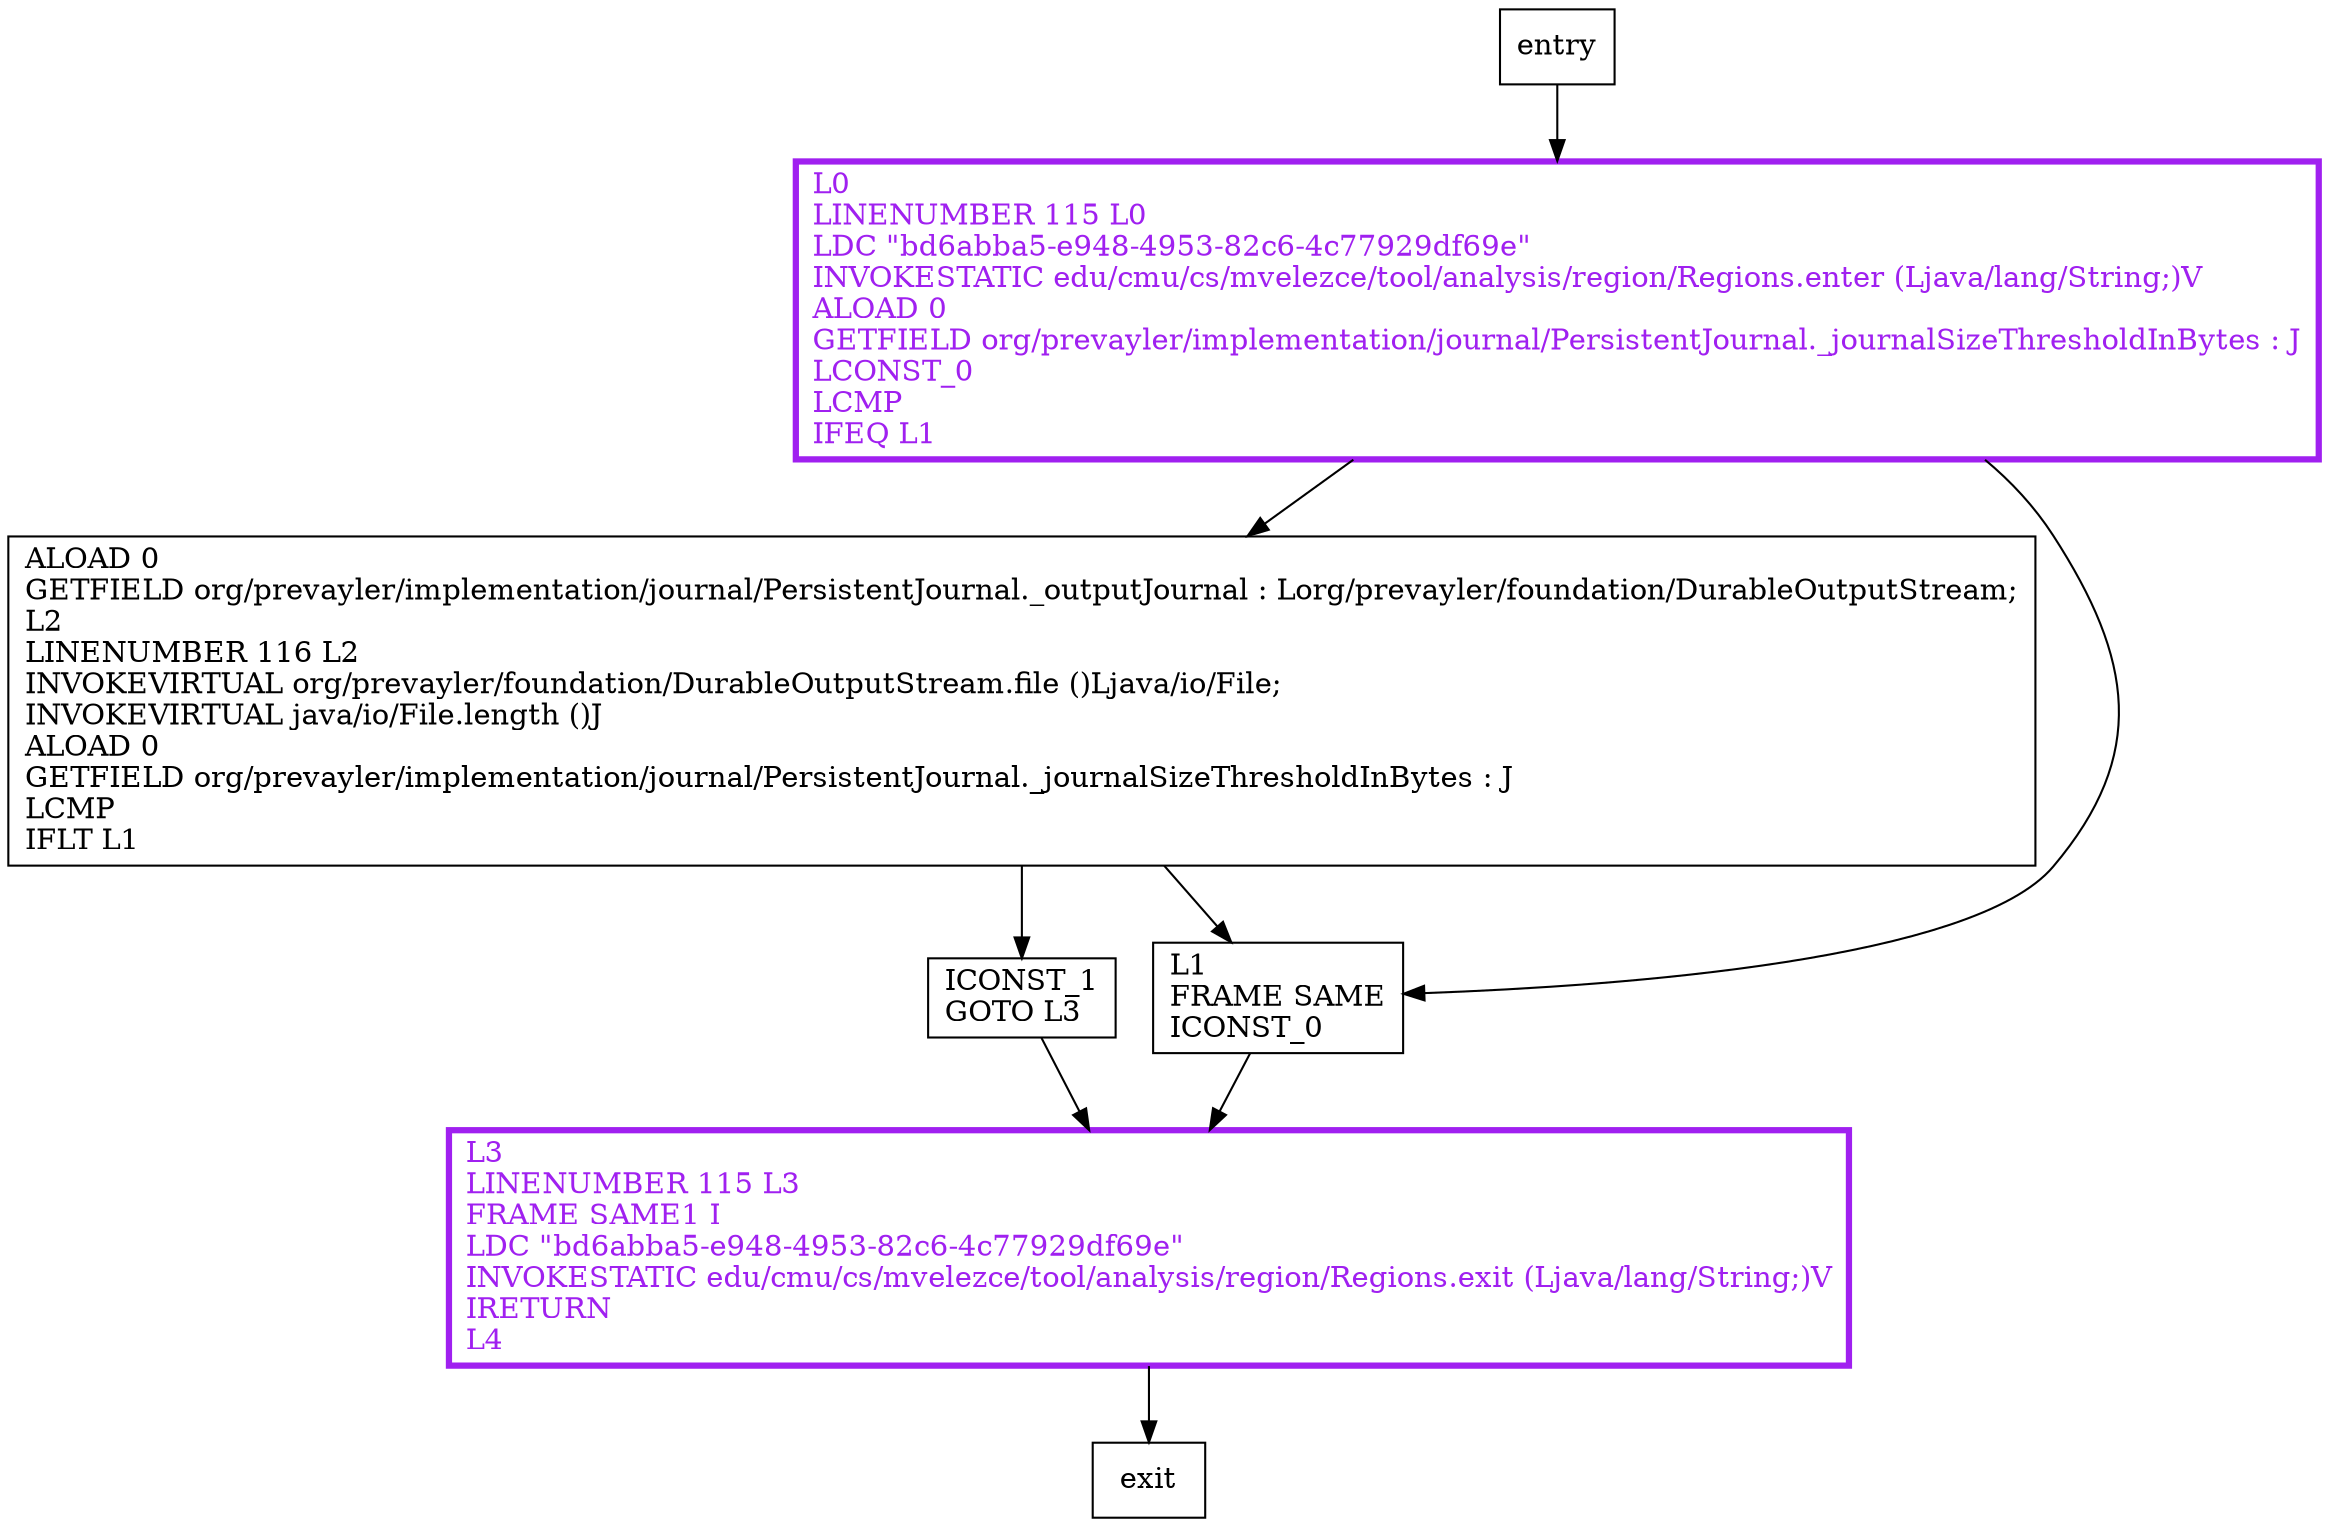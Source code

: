 digraph isOutputJournalTooBig {
node [shape=record];
1667305539 [label="L0\lLINENUMBER 115 L0\lLDC \"bd6abba5-e948-4953-82c6-4c77929df69e\"\lINVOKESTATIC edu/cmu/cs/mvelezce/tool/analysis/region/Regions.enter (Ljava/lang/String;)V\lALOAD 0\lGETFIELD org/prevayler/implementation/journal/PersistentJournal._journalSizeThresholdInBytes : J\lLCONST_0\lLCMP\lIFEQ L1\l"];
406375608 [label="L3\lLINENUMBER 115 L3\lFRAME SAME1 I\lLDC \"bd6abba5-e948-4953-82c6-4c77929df69e\"\lINVOKESTATIC edu/cmu/cs/mvelezce/tool/analysis/region/Regions.exit (Ljava/lang/String;)V\lIRETURN\lL4\l"];
1932536213 [label="ICONST_1\lGOTO L3\l"];
762809053 [label="ALOAD 0\lGETFIELD org/prevayler/implementation/journal/PersistentJournal._outputJournal : Lorg/prevayler/foundation/DurableOutputStream;\lL2\lLINENUMBER 116 L2\lINVOKEVIRTUAL org/prevayler/foundation/DurableOutputStream.file ()Ljava/io/File;\lINVOKEVIRTUAL java/io/File.length ()J\lALOAD 0\lGETFIELD org/prevayler/implementation/journal/PersistentJournal._journalSizeThresholdInBytes : J\lLCMP\lIFLT L1\l"];
550147359 [label="L1\lFRAME SAME\lICONST_0\l"];
entry;
exit;
entry -> 1667305539;
1667305539 -> 762809053;
1667305539 -> 550147359;
406375608 -> exit;
1932536213 -> 406375608;
762809053 -> 1932536213;
762809053 -> 550147359;
550147359 -> 406375608;
1667305539[fontcolor="purple", penwidth=3, color="purple"];
406375608[fontcolor="purple", penwidth=3, color="purple"];
}
